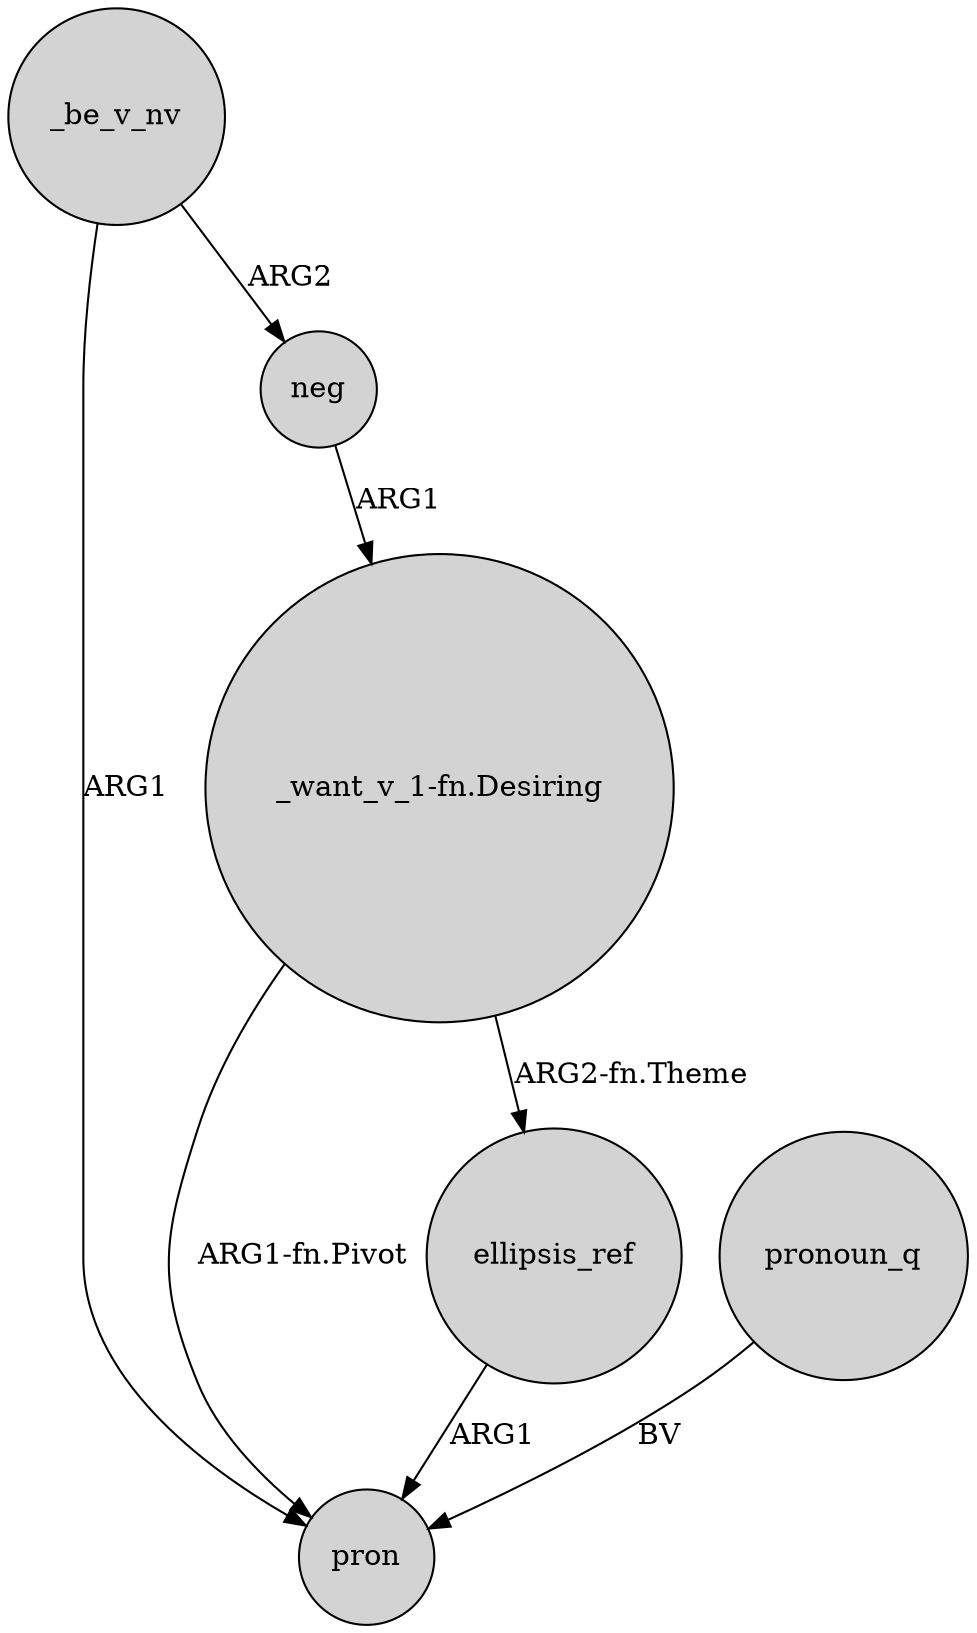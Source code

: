 digraph {
	node [shape=circle style=filled]
	"_want_v_1-fn.Desiring" -> pron [label="ARG1-fn.Pivot"]
	_be_v_nv -> pron [label=ARG1]
	ellipsis_ref -> pron [label=ARG1]
	_be_v_nv -> neg [label=ARG2]
	neg -> "_want_v_1-fn.Desiring" [label=ARG1]
	"_want_v_1-fn.Desiring" -> ellipsis_ref [label="ARG2-fn.Theme"]
	pronoun_q -> pron [label=BV]
}
